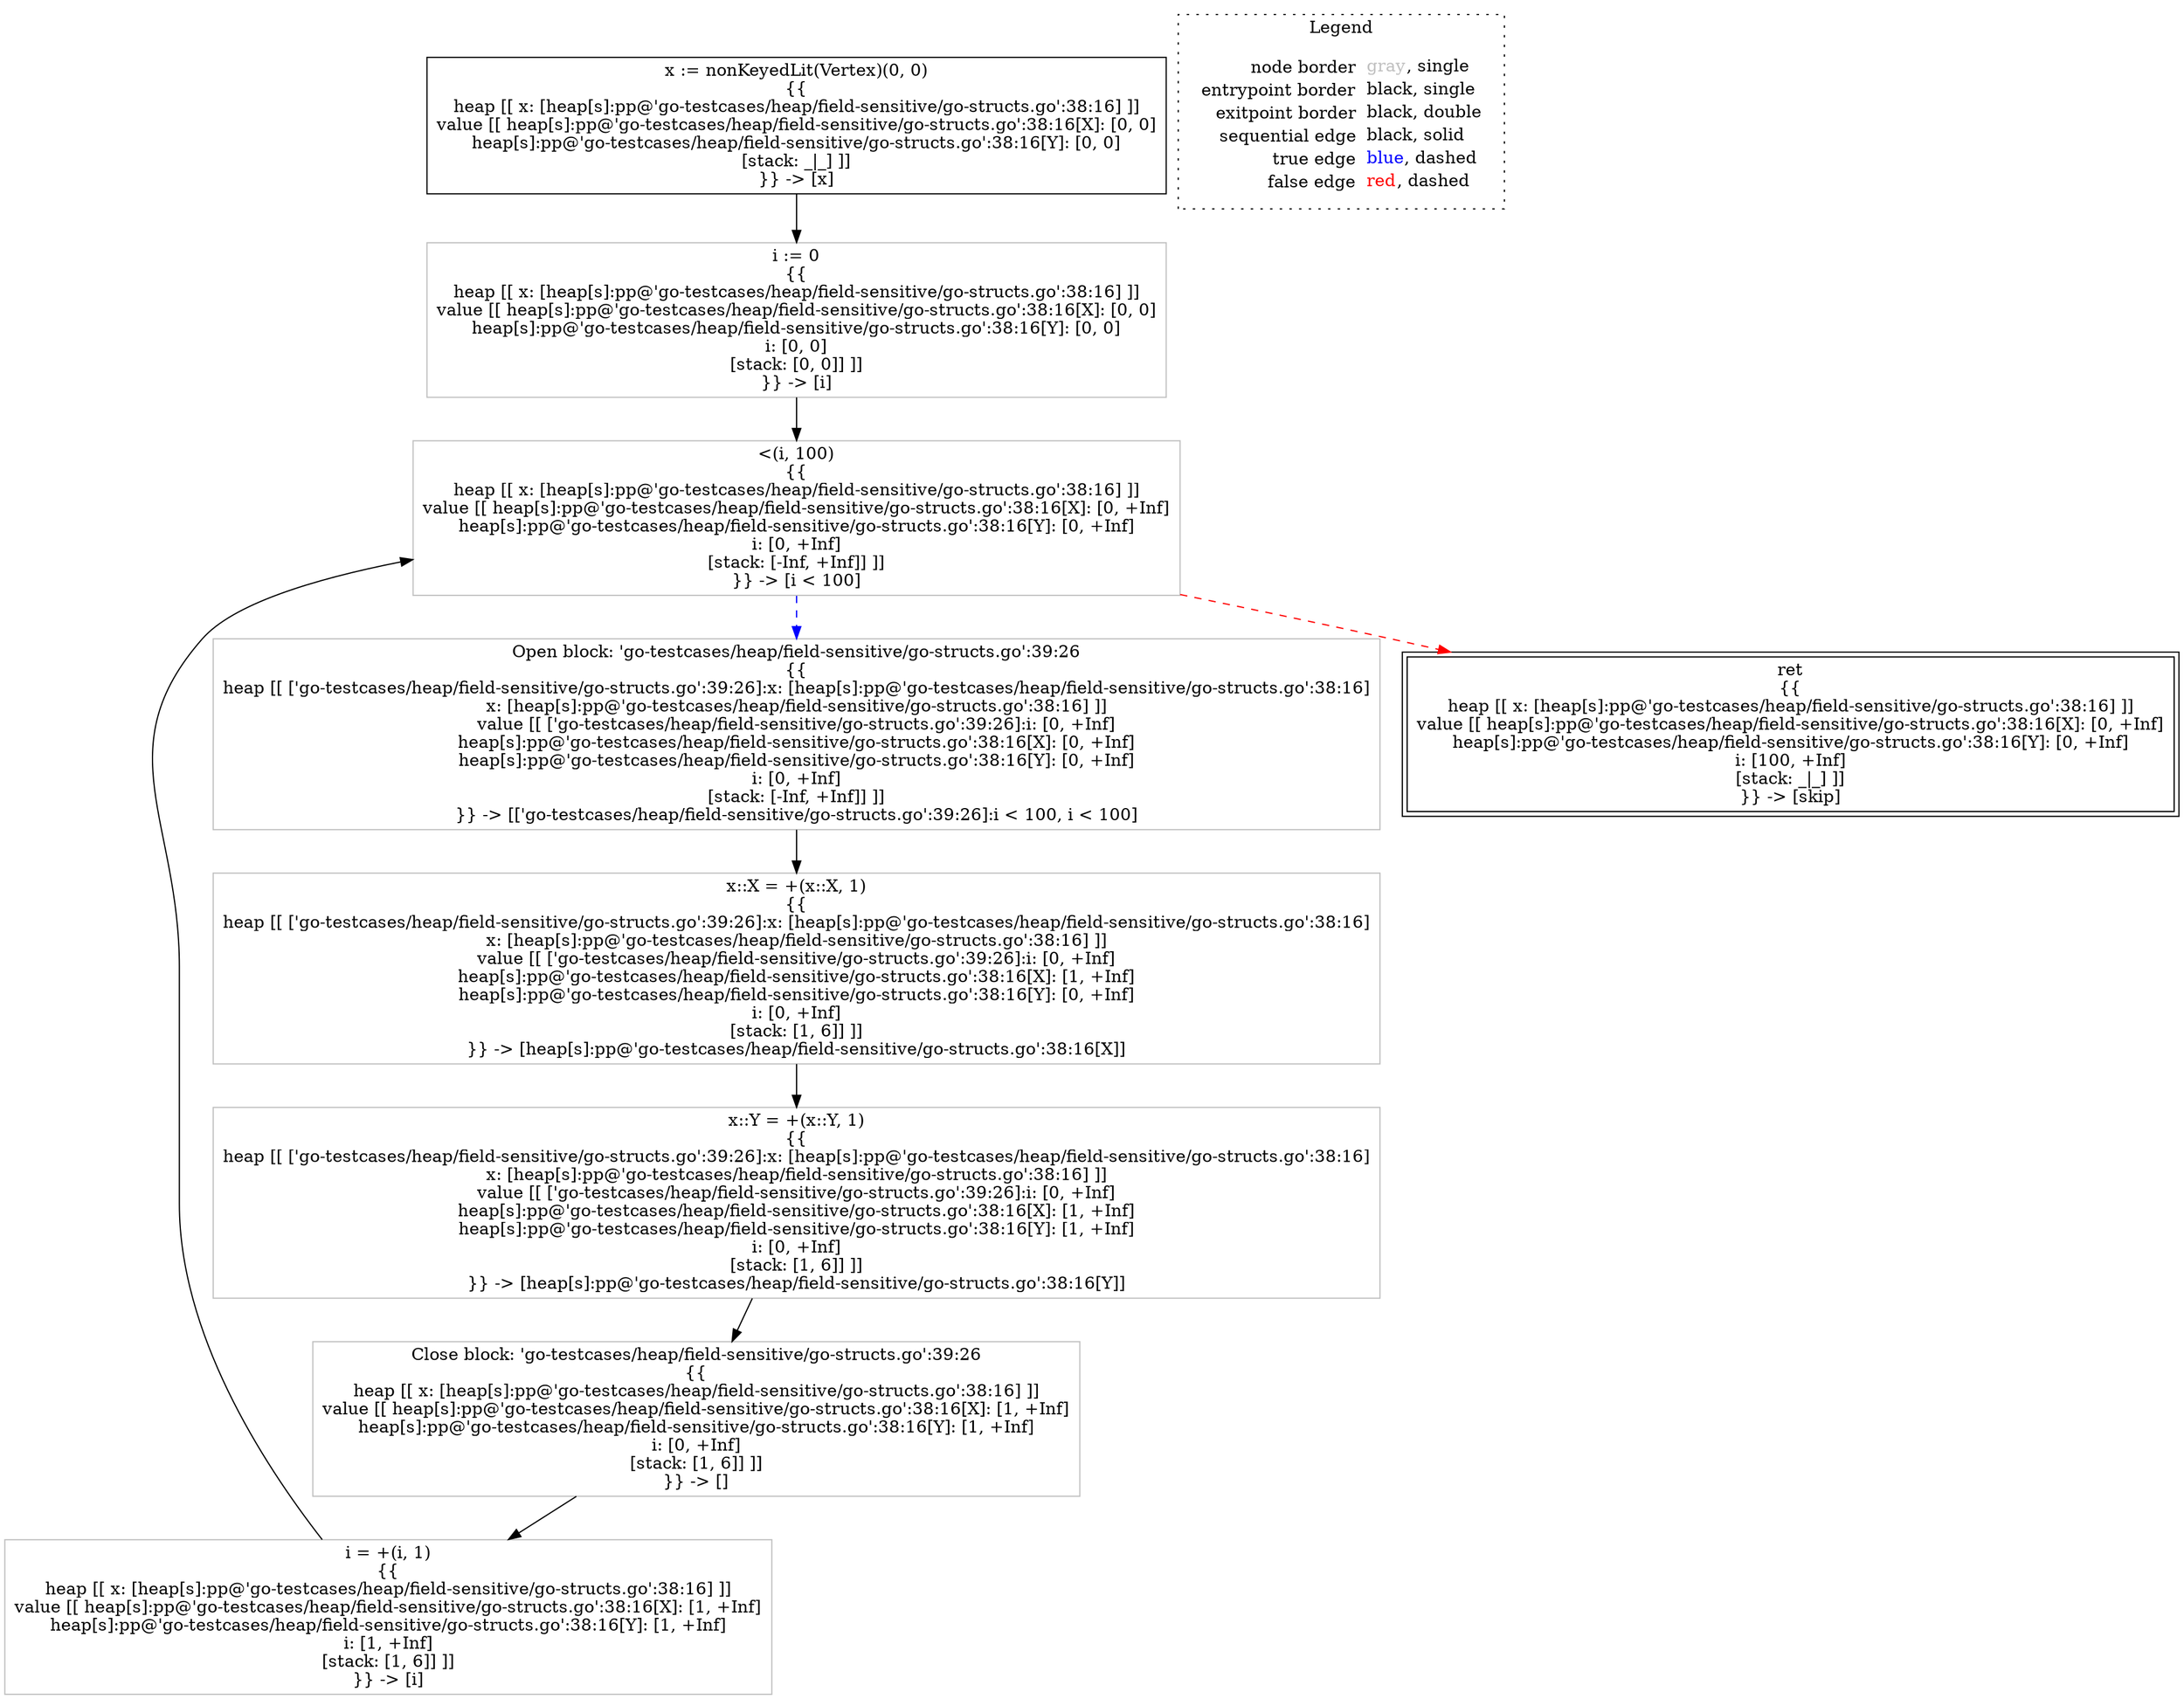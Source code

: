 digraph {
	"node0" [shape="rect",color="black",label=<x := nonKeyedLit(Vertex)(0, 0)<BR/>{{<BR/>heap [[ x: [heap[s]:pp@'go-testcases/heap/field-sensitive/go-structs.go':38:16] ]]<BR/>value [[ heap[s]:pp@'go-testcases/heap/field-sensitive/go-structs.go':38:16[X]: [0, 0]<BR/>heap[s]:pp@'go-testcases/heap/field-sensitive/go-structs.go':38:16[Y]: [0, 0]<BR/>[stack: _|_] ]]<BR/>}} -&gt; [x]>];
	"node1" [shape="rect",color="gray",label=<Close block: 'go-testcases/heap/field-sensitive/go-structs.go':39:26<BR/>{{<BR/>heap [[ x: [heap[s]:pp@'go-testcases/heap/field-sensitive/go-structs.go':38:16] ]]<BR/>value [[ heap[s]:pp@'go-testcases/heap/field-sensitive/go-structs.go':38:16[X]: [1, +Inf]<BR/>heap[s]:pp@'go-testcases/heap/field-sensitive/go-structs.go':38:16[Y]: [1, +Inf]<BR/>i: [0, +Inf]<BR/>[stack: [1, 6]] ]]<BR/>}} -&gt; []>];
	"node2" [shape="rect",color="gray",label=<i = +(i, 1)<BR/>{{<BR/>heap [[ x: [heap[s]:pp@'go-testcases/heap/field-sensitive/go-structs.go':38:16] ]]<BR/>value [[ heap[s]:pp@'go-testcases/heap/field-sensitive/go-structs.go':38:16[X]: [1, +Inf]<BR/>heap[s]:pp@'go-testcases/heap/field-sensitive/go-structs.go':38:16[Y]: [1, +Inf]<BR/>i: [1, +Inf]<BR/>[stack: [1, 6]] ]]<BR/>}} -&gt; [i]>];
	"node3" [shape="rect",color="gray",label=<&lt;(i, 100)<BR/>{{<BR/>heap [[ x: [heap[s]:pp@'go-testcases/heap/field-sensitive/go-structs.go':38:16] ]]<BR/>value [[ heap[s]:pp@'go-testcases/heap/field-sensitive/go-structs.go':38:16[X]: [0, +Inf]<BR/>heap[s]:pp@'go-testcases/heap/field-sensitive/go-structs.go':38:16[Y]: [0, +Inf]<BR/>i: [0, +Inf]<BR/>[stack: [-Inf, +Inf]] ]]<BR/>}} -&gt; [i &lt; 100]>];
	"node4" [shape="rect",color="gray",label=<Open block: 'go-testcases/heap/field-sensitive/go-structs.go':39:26<BR/>{{<BR/>heap [[ ['go-testcases/heap/field-sensitive/go-structs.go':39:26]:x: [heap[s]:pp@'go-testcases/heap/field-sensitive/go-structs.go':38:16]<BR/>x: [heap[s]:pp@'go-testcases/heap/field-sensitive/go-structs.go':38:16] ]]<BR/>value [[ ['go-testcases/heap/field-sensitive/go-structs.go':39:26]:i: [0, +Inf]<BR/>heap[s]:pp@'go-testcases/heap/field-sensitive/go-structs.go':38:16[X]: [0, +Inf]<BR/>heap[s]:pp@'go-testcases/heap/field-sensitive/go-structs.go':38:16[Y]: [0, +Inf]<BR/>i: [0, +Inf]<BR/>[stack: [-Inf, +Inf]] ]]<BR/>}} -&gt; [['go-testcases/heap/field-sensitive/go-structs.go':39:26]:i &lt; 100, i &lt; 100]>];
	"node5" [shape="rect",color="gray",label=<x::Y = +(x::Y, 1)<BR/>{{<BR/>heap [[ ['go-testcases/heap/field-sensitive/go-structs.go':39:26]:x: [heap[s]:pp@'go-testcases/heap/field-sensitive/go-structs.go':38:16]<BR/>x: [heap[s]:pp@'go-testcases/heap/field-sensitive/go-structs.go':38:16] ]]<BR/>value [[ ['go-testcases/heap/field-sensitive/go-structs.go':39:26]:i: [0, +Inf]<BR/>heap[s]:pp@'go-testcases/heap/field-sensitive/go-structs.go':38:16[X]: [1, +Inf]<BR/>heap[s]:pp@'go-testcases/heap/field-sensitive/go-structs.go':38:16[Y]: [1, +Inf]<BR/>i: [0, +Inf]<BR/>[stack: [1, 6]] ]]<BR/>}} -&gt; [heap[s]:pp@'go-testcases/heap/field-sensitive/go-structs.go':38:16[Y]]>];
	"node6" [shape="rect",color="gray",label=<i := 0<BR/>{{<BR/>heap [[ x: [heap[s]:pp@'go-testcases/heap/field-sensitive/go-structs.go':38:16] ]]<BR/>value [[ heap[s]:pp@'go-testcases/heap/field-sensitive/go-structs.go':38:16[X]: [0, 0]<BR/>heap[s]:pp@'go-testcases/heap/field-sensitive/go-structs.go':38:16[Y]: [0, 0]<BR/>i: [0, 0]<BR/>[stack: [0, 0]] ]]<BR/>}} -&gt; [i]>];
	"node7" [shape="rect",color="gray",label=<x::X = +(x::X, 1)<BR/>{{<BR/>heap [[ ['go-testcases/heap/field-sensitive/go-structs.go':39:26]:x: [heap[s]:pp@'go-testcases/heap/field-sensitive/go-structs.go':38:16]<BR/>x: [heap[s]:pp@'go-testcases/heap/field-sensitive/go-structs.go':38:16] ]]<BR/>value [[ ['go-testcases/heap/field-sensitive/go-structs.go':39:26]:i: [0, +Inf]<BR/>heap[s]:pp@'go-testcases/heap/field-sensitive/go-structs.go':38:16[X]: [1, +Inf]<BR/>heap[s]:pp@'go-testcases/heap/field-sensitive/go-structs.go':38:16[Y]: [0, +Inf]<BR/>i: [0, +Inf]<BR/>[stack: [1, 6]] ]]<BR/>}} -&gt; [heap[s]:pp@'go-testcases/heap/field-sensitive/go-structs.go':38:16[X]]>];
	"node8" [shape="rect",color="black",peripheries="2",label=<ret<BR/>{{<BR/>heap [[ x: [heap[s]:pp@'go-testcases/heap/field-sensitive/go-structs.go':38:16] ]]<BR/>value [[ heap[s]:pp@'go-testcases/heap/field-sensitive/go-structs.go':38:16[X]: [0, +Inf]<BR/>heap[s]:pp@'go-testcases/heap/field-sensitive/go-structs.go':38:16[Y]: [0, +Inf]<BR/>i: [100, +Inf]<BR/>[stack: _|_] ]]<BR/>}} -&gt; [skip]>];
	"node0" -> "node6" [color="black"];
	"node1" -> "node2" [color="black"];
	"node2" -> "node3" [color="black"];
	"node3" -> "node4" [color="blue",style="dashed"];
	"node3" -> "node8" [color="red",style="dashed"];
	"node4" -> "node7" [color="black"];
	"node5" -> "node1" [color="black"];
	"node6" -> "node3" [color="black"];
	"node7" -> "node5" [color="black"];
subgraph cluster_legend {
	label="Legend";
	style=dotted;
	node [shape=plaintext];
	"legend" [label=<<table border="0" cellpadding="2" cellspacing="0" cellborder="0"><tr><td align="right">node border&nbsp;</td><td align="left"><font color="gray">gray</font>, single</td></tr><tr><td align="right">entrypoint border&nbsp;</td><td align="left"><font color="black">black</font>, single</td></tr><tr><td align="right">exitpoint border&nbsp;</td><td align="left"><font color="black">black</font>, double</td></tr><tr><td align="right">sequential edge&nbsp;</td><td align="left"><font color="black">black</font>, solid</td></tr><tr><td align="right">true edge&nbsp;</td><td align="left"><font color="blue">blue</font>, dashed</td></tr><tr><td align="right">false edge&nbsp;</td><td align="left"><font color="red">red</font>, dashed</td></tr></table>>];
}

}
